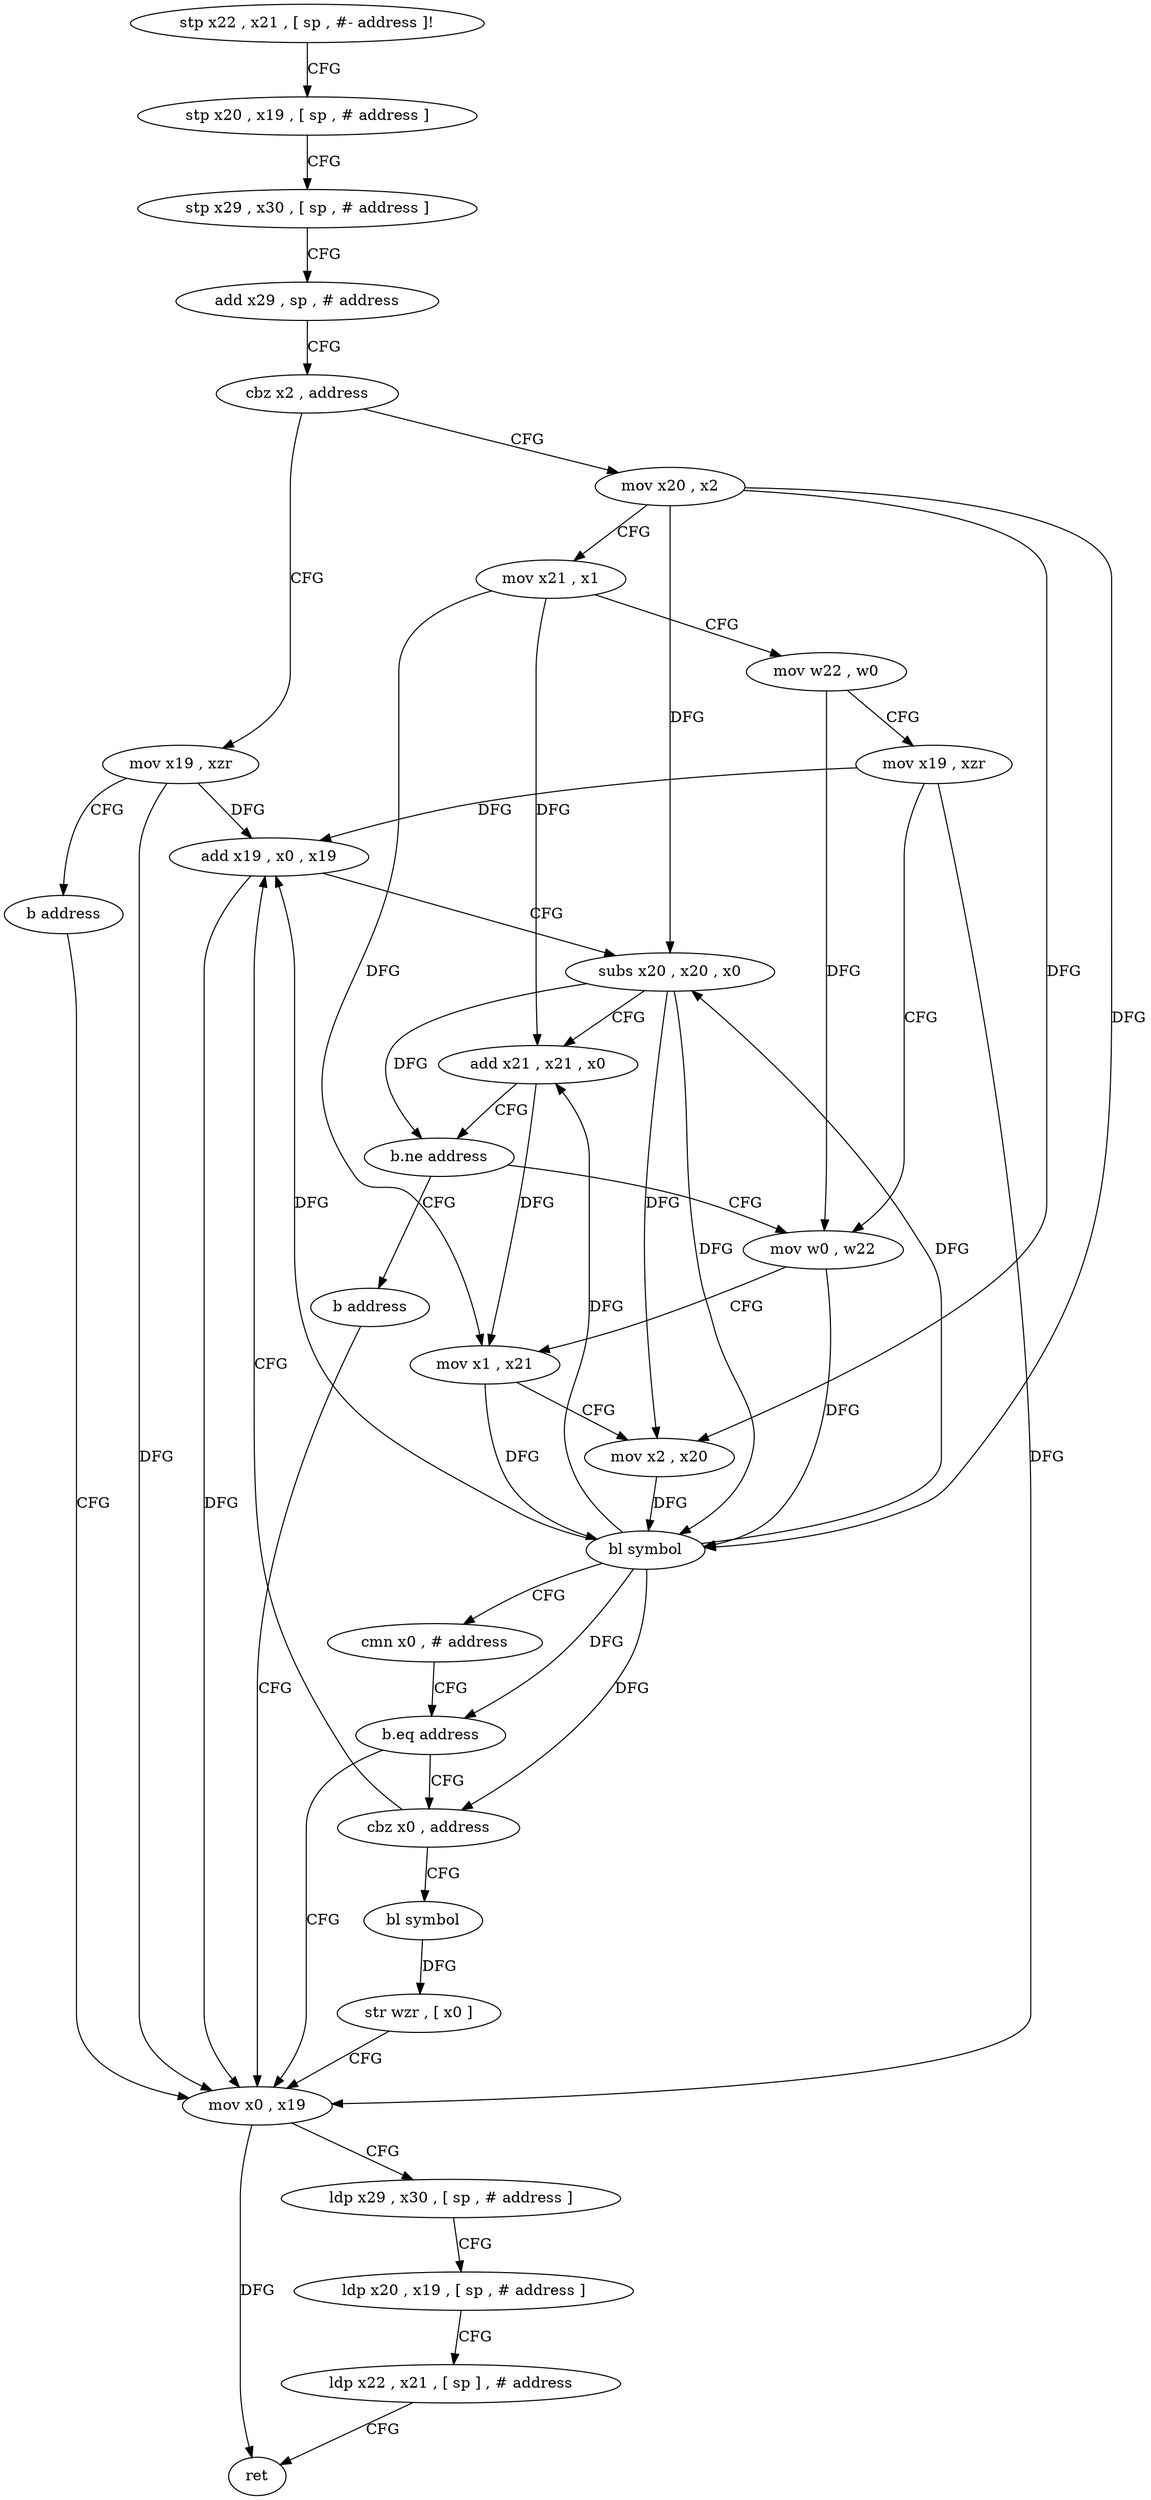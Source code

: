digraph "func" {
"4236944" [label = "stp x22 , x21 , [ sp , #- address ]!" ]
"4236948" [label = "stp x20 , x19 , [ sp , # address ]" ]
"4236952" [label = "stp x29 , x30 , [ sp , # address ]" ]
"4236956" [label = "add x29 , sp , # address" ]
"4236960" [label = "cbz x2 , address" ]
"4237028" [label = "mov x19 , xzr" ]
"4236964" [label = "mov x20 , x2" ]
"4237032" [label = "b address" ]
"4237044" [label = "mov x0 , x19" ]
"4236968" [label = "mov x21 , x1" ]
"4236972" [label = "mov w22 , w0" ]
"4236976" [label = "mov x19 , xzr" ]
"4236980" [label = "mov w0 , w22" ]
"4237048" [label = "ldp x29 , x30 , [ sp , # address ]" ]
"4237052" [label = "ldp x20 , x19 , [ sp , # address ]" ]
"4237056" [label = "ldp x22 , x21 , [ sp ] , # address" ]
"4237060" [label = "ret" ]
"4237004" [label = "cbz x0 , address" ]
"4237036" [label = "bl symbol" ]
"4237008" [label = "add x19 , x0 , x19" ]
"4237040" [label = "str wzr , [ x0 ]" ]
"4237012" [label = "subs x20 , x20 , x0" ]
"4237016" [label = "add x21 , x21 , x0" ]
"4237020" [label = "b.ne address" ]
"4237024" [label = "b address" ]
"4236984" [label = "mov x1 , x21" ]
"4236988" [label = "mov x2 , x20" ]
"4236992" [label = "bl symbol" ]
"4236996" [label = "cmn x0 , # address" ]
"4237000" [label = "b.eq address" ]
"4236944" -> "4236948" [ label = "CFG" ]
"4236948" -> "4236952" [ label = "CFG" ]
"4236952" -> "4236956" [ label = "CFG" ]
"4236956" -> "4236960" [ label = "CFG" ]
"4236960" -> "4237028" [ label = "CFG" ]
"4236960" -> "4236964" [ label = "CFG" ]
"4237028" -> "4237032" [ label = "CFG" ]
"4237028" -> "4237044" [ label = "DFG" ]
"4237028" -> "4237008" [ label = "DFG" ]
"4236964" -> "4236968" [ label = "CFG" ]
"4236964" -> "4236988" [ label = "DFG" ]
"4236964" -> "4236992" [ label = "DFG" ]
"4236964" -> "4237012" [ label = "DFG" ]
"4237032" -> "4237044" [ label = "CFG" ]
"4237044" -> "4237048" [ label = "CFG" ]
"4237044" -> "4237060" [ label = "DFG" ]
"4236968" -> "4236972" [ label = "CFG" ]
"4236968" -> "4236984" [ label = "DFG" ]
"4236968" -> "4237016" [ label = "DFG" ]
"4236972" -> "4236976" [ label = "CFG" ]
"4236972" -> "4236980" [ label = "DFG" ]
"4236976" -> "4236980" [ label = "CFG" ]
"4236976" -> "4237044" [ label = "DFG" ]
"4236976" -> "4237008" [ label = "DFG" ]
"4236980" -> "4236984" [ label = "CFG" ]
"4236980" -> "4236992" [ label = "DFG" ]
"4237048" -> "4237052" [ label = "CFG" ]
"4237052" -> "4237056" [ label = "CFG" ]
"4237056" -> "4237060" [ label = "CFG" ]
"4237004" -> "4237036" [ label = "CFG" ]
"4237004" -> "4237008" [ label = "CFG" ]
"4237036" -> "4237040" [ label = "DFG" ]
"4237008" -> "4237012" [ label = "CFG" ]
"4237008" -> "4237044" [ label = "DFG" ]
"4237040" -> "4237044" [ label = "CFG" ]
"4237012" -> "4237016" [ label = "CFG" ]
"4237012" -> "4236988" [ label = "DFG" ]
"4237012" -> "4236992" [ label = "DFG" ]
"4237012" -> "4237020" [ label = "DFG" ]
"4237016" -> "4237020" [ label = "CFG" ]
"4237016" -> "4236984" [ label = "DFG" ]
"4237020" -> "4236980" [ label = "CFG" ]
"4237020" -> "4237024" [ label = "CFG" ]
"4237024" -> "4237044" [ label = "CFG" ]
"4236984" -> "4236988" [ label = "CFG" ]
"4236984" -> "4236992" [ label = "DFG" ]
"4236988" -> "4236992" [ label = "DFG" ]
"4236992" -> "4236996" [ label = "CFG" ]
"4236992" -> "4237000" [ label = "DFG" ]
"4236992" -> "4237004" [ label = "DFG" ]
"4236992" -> "4237008" [ label = "DFG" ]
"4236992" -> "4237012" [ label = "DFG" ]
"4236992" -> "4237016" [ label = "DFG" ]
"4236996" -> "4237000" [ label = "CFG" ]
"4237000" -> "4237044" [ label = "CFG" ]
"4237000" -> "4237004" [ label = "CFG" ]
}
